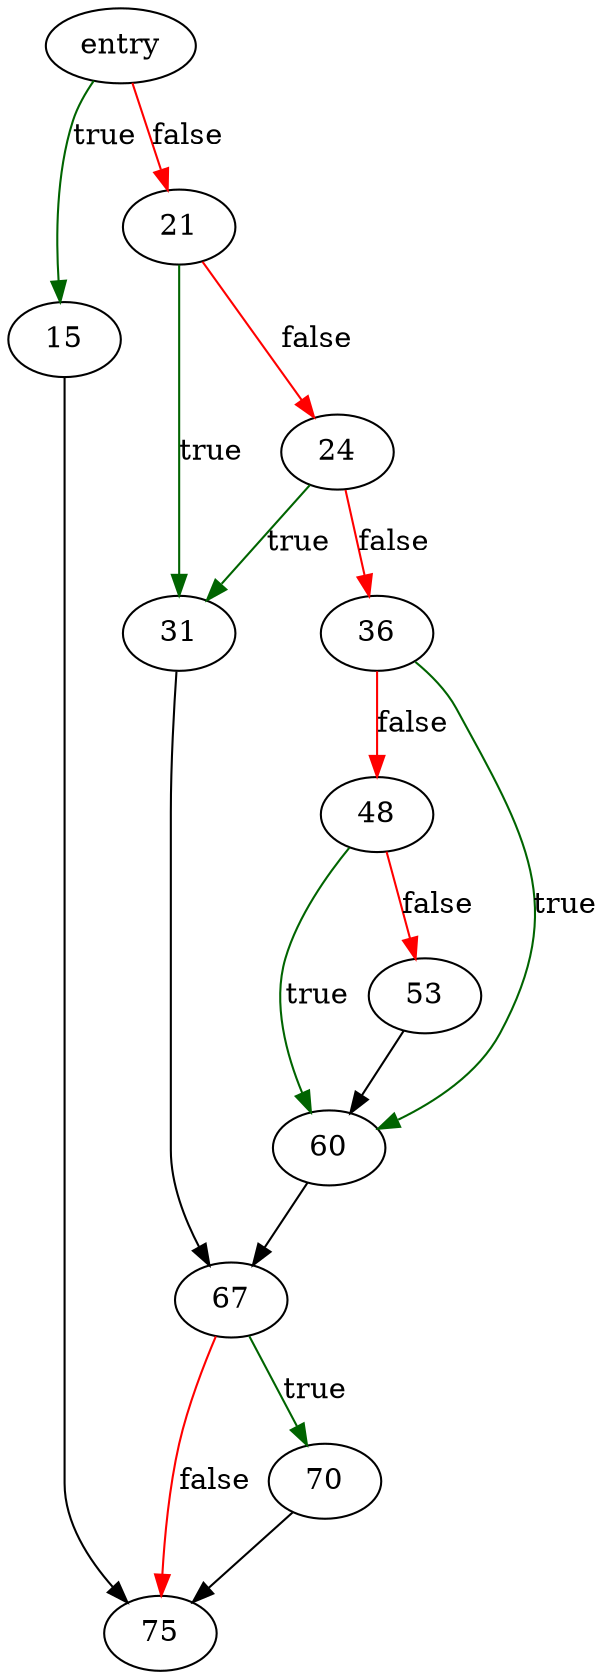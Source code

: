 digraph "sqlite3ExprCodeGetColumnOfTable" {
	// Node definitions.
	5 [label=entry];
	15;
	21;
	24;
	31;
	36;
	48;
	53;
	60;
	67;
	70;
	75;

	// Edge definitions.
	5 -> 15 [
		color=darkgreen
		label=true
	];
	5 -> 21 [
		color=red
		label=false
	];
	15 -> 75;
	21 -> 24 [
		color=red
		label=false
	];
	21 -> 31 [
		color=darkgreen
		label=true
	];
	24 -> 31 [
		color=darkgreen
		label=true
	];
	24 -> 36 [
		color=red
		label=false
	];
	31 -> 67;
	36 -> 48 [
		color=red
		label=false
	];
	36 -> 60 [
		color=darkgreen
		label=true
	];
	48 -> 53 [
		color=red
		label=false
	];
	48 -> 60 [
		color=darkgreen
		label=true
	];
	53 -> 60;
	60 -> 67;
	67 -> 70 [
		color=darkgreen
		label=true
	];
	67 -> 75 [
		color=red
		label=false
	];
	70 -> 75;
}
